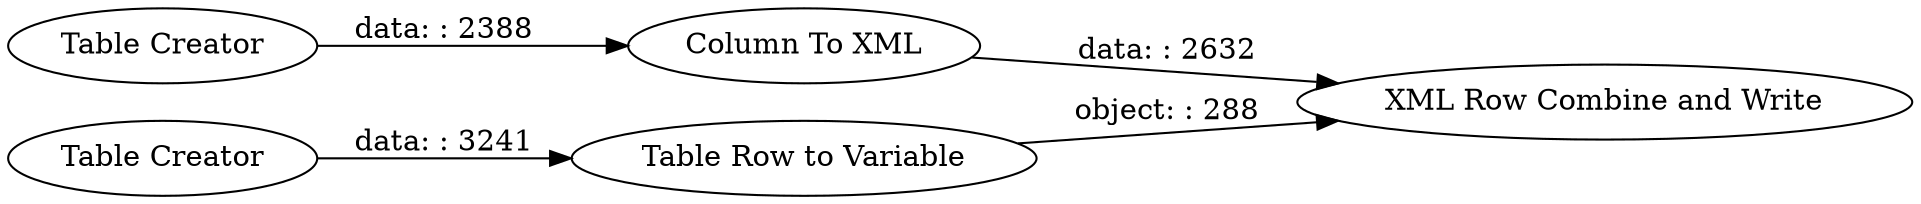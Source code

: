 digraph {
	"-3570501681081350818_5" [label="Table Creator"]
	"-3570501681081350818_10" [label="Table Row to Variable"]
	"-3570501681081350818_11" [label="XML Row Combine and Write"]
	"-3570501681081350818_3" [label="Table Creator"]
	"-3570501681081350818_6" [label="Column To XML"]
	"-3570501681081350818_6" -> "-3570501681081350818_11" [label="data: : 2632"]
	"-3570501681081350818_3" -> "-3570501681081350818_10" [label="data: : 3241"]
	"-3570501681081350818_10" -> "-3570501681081350818_11" [label="object: : 288"]
	"-3570501681081350818_5" -> "-3570501681081350818_6" [label="data: : 2388"]
	rankdir=LR
}
